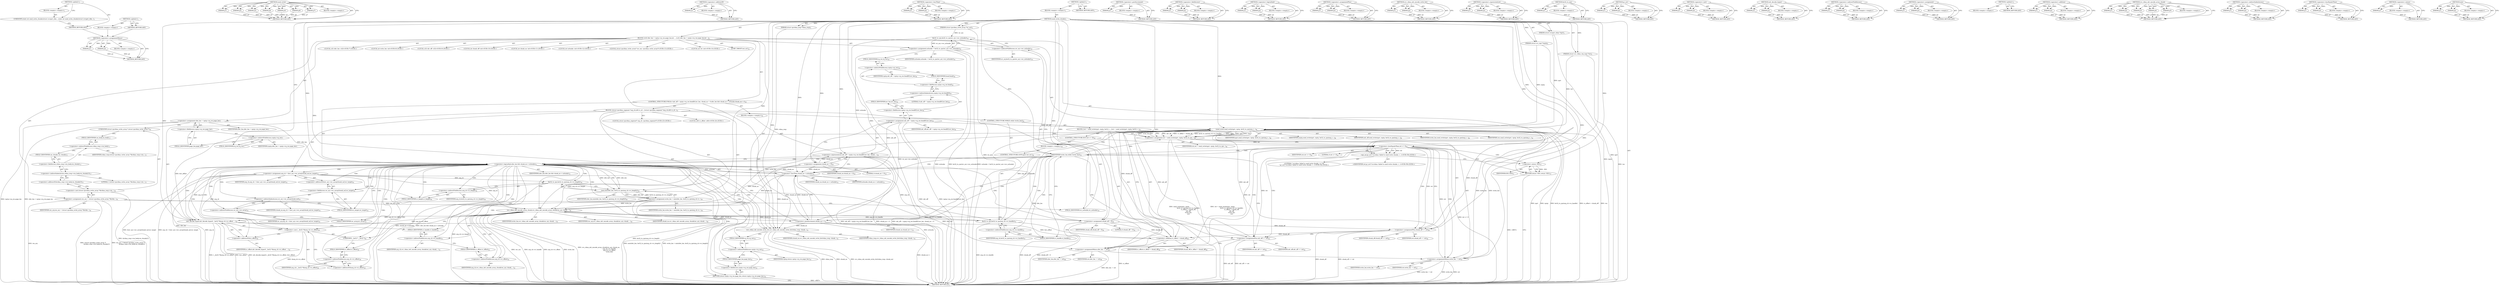digraph "&lt;global&gt;" {
vulnerable_297 [label=<(METHOD,&lt;operator&gt;.assignmentMinus)>];
vulnerable_298 [label=<(PARAM,p1)>];
vulnerable_299 [label=<(PARAM,p2)>];
vulnerable_300 [label=<(BLOCK,&lt;empty&gt;,&lt;empty&gt;)>];
vulnerable_301 [label=<(METHOD_RETURN,ANY)>];
vulnerable_272 [label=<(METHOD,send_write)>];
vulnerable_273 [label=<(PARAM,p1)>];
vulnerable_274 [label=<(PARAM,p2)>];
vulnerable_275 [label=<(PARAM,p3)>];
vulnerable_276 [label=<(PARAM,p4)>];
vulnerable_277 [label=<(PARAM,p5)>];
vulnerable_278 [label=<(PARAM,p6)>];
vulnerable_279 [label=<(PARAM,p7)>];
vulnerable_280 [label=<(BLOCK,&lt;empty&gt;,&lt;empty&gt;)>];
vulnerable_281 [label=<(METHOD_RETURN,ANY)>];
vulnerable_222 [label=<(METHOD,&lt;operator&gt;.addressOf)>];
vulnerable_223 [label=<(PARAM,p1)>];
vulnerable_224 [label=<(BLOCK,&lt;empty&gt;,&lt;empty&gt;)>];
vulnerable_225 [label=<(METHOD_RETURN,ANY)>];
vulnerable_245 [label=<(METHOD,&lt;operator&gt;.lessThan)>];
vulnerable_246 [label=<(PARAM,p1)>];
vulnerable_247 [label=<(PARAM,p2)>];
vulnerable_248 [label=<(BLOCK,&lt;empty&gt;,&lt;empty&gt;)>];
vulnerable_249 [label=<(METHOD_RETURN,ANY)>];
vulnerable_6 [label=<(METHOD,&lt;global&gt;)<SUB>1</SUB>>];
vulnerable_7 [label=<(BLOCK,&lt;empty&gt;,&lt;empty&gt;)<SUB>1</SUB>>];
vulnerable_8 [label=<(METHOD,send_write_chunks)<SUB>1</SUB>>];
vulnerable_9 [label=<(PARAM,struct svcxprt_rdma *xprt)<SUB>1</SUB>>];
vulnerable_10 [label=<(PARAM,struct rpcrdma_write_array *wr_ary)<SUB>2</SUB>>];
vulnerable_11 [label=<(PARAM,struct rpcrdma_msg *rdma_resp)<SUB>3</SUB>>];
vulnerable_12 [label=<(PARAM,struct svc_rqst *rqstp)<SUB>4</SUB>>];
vulnerable_13 [label=<(PARAM,struct svc_rdma_req_map *vec)<SUB>5</SUB>>];
vulnerable_14 [label=<(BLOCK,{
	u32 xfer_len = rqstp-&gt;rq_res.page_len;
	int ...,{
	u32 xfer_len = rqstp-&gt;rq_res.page_len;
	int ...)<SUB>6</SUB>>];
vulnerable_15 [label="<(LOCAL,u32 xfer_len: u32)<SUB>7</SUB>>"];
vulnerable_16 [label=<(&lt;operator&gt;.assignment,xfer_len = rqstp-&gt;rq_res.page_len)<SUB>7</SUB>>];
vulnerable_17 [label=<(IDENTIFIER,xfer_len,xfer_len = rqstp-&gt;rq_res.page_len)<SUB>7</SUB>>];
vulnerable_18 [label=<(&lt;operator&gt;.fieldAccess,rqstp-&gt;rq_res.page_len)<SUB>7</SUB>>];
vulnerable_19 [label=<(&lt;operator&gt;.indirectFieldAccess,rqstp-&gt;rq_res)<SUB>7</SUB>>];
vulnerable_20 [label=<(IDENTIFIER,rqstp,xfer_len = rqstp-&gt;rq_res.page_len)<SUB>7</SUB>>];
vulnerable_21 [label=<(FIELD_IDENTIFIER,rq_res,rq_res)<SUB>7</SUB>>];
vulnerable_22 [label=<(FIELD_IDENTIFIER,page_len,page_len)<SUB>7</SUB>>];
vulnerable_23 [label="<(LOCAL,int write_len: int)<SUB>8</SUB>>"];
vulnerable_24 [label="<(LOCAL,u32 xdr_off: u32)<SUB>9</SUB>>"];
vulnerable_25 [label="<(LOCAL,int chunk_off: int)<SUB>10</SUB>>"];
vulnerable_26 [label="<(LOCAL,int chunk_no: int)<SUB>11</SUB>>"];
vulnerable_27 [label="<(LOCAL,int nchunks: int)<SUB>12</SUB>>"];
vulnerable_28 [label="<(LOCAL,struct rpcrdma_write_array* res_ary: rpcrdma_write_array*)<SUB>13</SUB>>"];
vulnerable_29 [label="<(LOCAL,int ret: int)<SUB>14</SUB>>"];
vulnerable_30 [label=<(&lt;operator&gt;.assignment,res_ary = (struct rpcrdma_write_array *)
		&amp;rdm...)<SUB>16</SUB>>];
vulnerable_31 [label=<(IDENTIFIER,res_ary,res_ary = (struct rpcrdma_write_array *)
		&amp;rdm...)<SUB>16</SUB>>];
vulnerable_32 [label=<(&lt;operator&gt;.cast,(struct rpcrdma_write_array *)
		&amp;rdma_resp-&gt;rm...)<SUB>16</SUB>>];
vulnerable_33 [label=<(UNKNOWN,struct rpcrdma_write_array *,struct rpcrdma_write_array *)<SUB>16</SUB>>];
vulnerable_34 [label=<(&lt;operator&gt;.addressOf,&amp;rdma_resp-&gt;rm_body.rm_chunks[1])<SUB>17</SUB>>];
vulnerable_35 [label=<(&lt;operator&gt;.indirectIndexAccess,rdma_resp-&gt;rm_body.rm_chunks[1])<SUB>17</SUB>>];
vulnerable_36 [label=<(&lt;operator&gt;.fieldAccess,rdma_resp-&gt;rm_body.rm_chunks)<SUB>17</SUB>>];
vulnerable_37 [label=<(&lt;operator&gt;.indirectFieldAccess,rdma_resp-&gt;rm_body)<SUB>17</SUB>>];
vulnerable_38 [label=<(IDENTIFIER,rdma_resp,(struct rpcrdma_write_array *)
		&amp;rdma_resp-&gt;rm...)<SUB>17</SUB>>];
vulnerable_39 [label=<(FIELD_IDENTIFIER,rm_body,rm_body)<SUB>17</SUB>>];
vulnerable_40 [label=<(FIELD_IDENTIFIER,rm_chunks,rm_chunks)<SUB>17</SUB>>];
vulnerable_41 [label=<(LITERAL,1,(struct rpcrdma_write_array *)
		&amp;rdma_resp-&gt;rm...)<SUB>17</SUB>>];
vulnerable_42 [label=<(&lt;operator&gt;.assignment,nchunks = be32_to_cpu(wr_ary-&gt;wc_nchunks))<SUB>19</SUB>>];
vulnerable_43 [label=<(IDENTIFIER,nchunks,nchunks = be32_to_cpu(wr_ary-&gt;wc_nchunks))<SUB>19</SUB>>];
vulnerable_44 [label=<(be32_to_cpu,be32_to_cpu(wr_ary-&gt;wc_nchunks))<SUB>19</SUB>>];
vulnerable_45 [label=<(&lt;operator&gt;.indirectFieldAccess,wr_ary-&gt;wc_nchunks)<SUB>19</SUB>>];
vulnerable_46 [label=<(IDENTIFIER,wr_ary,be32_to_cpu(wr_ary-&gt;wc_nchunks))<SUB>19</SUB>>];
vulnerable_47 [label=<(FIELD_IDENTIFIER,wc_nchunks,wc_nchunks)<SUB>19</SUB>>];
vulnerable_48 [label=<(CONTROL_STRUCTURE,FOR,for (xdr_off = rqstp-&gt;rq_res.head[0].iov_len, chunk_no = 0;xfer_len &amp;&amp; chunk_no &lt; nchunks;chunk_no++))<SUB>20</SUB>>];
vulnerable_49 [label=<(BLOCK,&lt;empty&gt;,&lt;empty&gt;)<SUB>20</SUB>>];
vulnerable_50 [label=<(&lt;operator&gt;.expressionList,xdr_off = rqstp-&gt;rq_res.head[0].iov_len, chunk_...)<SUB>20</SUB>>];
vulnerable_51 [label=<(&lt;operator&gt;.assignment,xdr_off = rqstp-&gt;rq_res.head[0].iov_len)<SUB>20</SUB>>];
vulnerable_52 [label=<(IDENTIFIER,xdr_off,xdr_off = rqstp-&gt;rq_res.head[0].iov_len)<SUB>20</SUB>>];
vulnerable_53 [label=<(&lt;operator&gt;.fieldAccess,rqstp-&gt;rq_res.head[0].iov_len)<SUB>20</SUB>>];
vulnerable_54 [label=<(&lt;operator&gt;.indirectIndexAccess,rqstp-&gt;rq_res.head[0])<SUB>20</SUB>>];
vulnerable_55 [label=<(&lt;operator&gt;.fieldAccess,rqstp-&gt;rq_res.head)<SUB>20</SUB>>];
vulnerable_56 [label=<(&lt;operator&gt;.indirectFieldAccess,rqstp-&gt;rq_res)<SUB>20</SUB>>];
vulnerable_57 [label=<(IDENTIFIER,rqstp,xdr_off = rqstp-&gt;rq_res.head[0].iov_len)<SUB>20</SUB>>];
vulnerable_58 [label=<(FIELD_IDENTIFIER,rq_res,rq_res)<SUB>20</SUB>>];
vulnerable_59 [label=<(FIELD_IDENTIFIER,head,head)<SUB>20</SUB>>];
vulnerable_60 [label=<(LITERAL,0,xdr_off = rqstp-&gt;rq_res.head[0].iov_len)<SUB>20</SUB>>];
vulnerable_61 [label=<(FIELD_IDENTIFIER,iov_len,iov_len)<SUB>20</SUB>>];
vulnerable_62 [label=<(&lt;operator&gt;.assignment,chunk_no = 0)<SUB>20</SUB>>];
vulnerable_63 [label=<(IDENTIFIER,chunk_no,chunk_no = 0)<SUB>20</SUB>>];
vulnerable_64 [label=<(LITERAL,0,chunk_no = 0)<SUB>20</SUB>>];
vulnerable_65 [label=<(&lt;operator&gt;.logicalAnd,xfer_len &amp;&amp; chunk_no &lt; nchunks)<SUB>21</SUB>>];
vulnerable_66 [label=<(IDENTIFIER,xfer_len,xfer_len &amp;&amp; chunk_no &lt; nchunks)<SUB>21</SUB>>];
vulnerable_67 [label=<(&lt;operator&gt;.lessThan,chunk_no &lt; nchunks)<SUB>21</SUB>>];
vulnerable_68 [label=<(IDENTIFIER,chunk_no,chunk_no &lt; nchunks)<SUB>21</SUB>>];
vulnerable_69 [label=<(IDENTIFIER,nchunks,chunk_no &lt; nchunks)<SUB>21</SUB>>];
vulnerable_70 [label=<(&lt;operator&gt;.postIncrement,chunk_no++)<SUB>22</SUB>>];
vulnerable_71 [label=<(IDENTIFIER,chunk_no,chunk_no++)<SUB>22</SUB>>];
vulnerable_72 [label=<(BLOCK,{
		struct rpcrdma_segment *arg_ch;
		u64 rs_of...,{
		struct rpcrdma_segment *arg_ch;
		u64 rs_of...)<SUB>22</SUB>>];
vulnerable_73 [label="<(LOCAL,struct rpcrdma_segment* arg_ch: rpcrdma_segment*)<SUB>23</SUB>>"];
vulnerable_74 [label="<(LOCAL,u64 rs_offset: u64)<SUB>24</SUB>>"];
vulnerable_75 [label=<(&lt;operator&gt;.assignment,arg_ch = &amp;wr_ary-&gt;wc_array[chunk_no].wc_target)<SUB>25</SUB>>];
vulnerable_76 [label=<(IDENTIFIER,arg_ch,arg_ch = &amp;wr_ary-&gt;wc_array[chunk_no].wc_target)<SUB>25</SUB>>];
vulnerable_77 [label=<(&lt;operator&gt;.addressOf,&amp;wr_ary-&gt;wc_array[chunk_no].wc_target)<SUB>25</SUB>>];
vulnerable_78 [label=<(&lt;operator&gt;.fieldAccess,wr_ary-&gt;wc_array[chunk_no].wc_target)<SUB>25</SUB>>];
vulnerable_79 [label=<(&lt;operator&gt;.indirectIndexAccess,wr_ary-&gt;wc_array[chunk_no])<SUB>25</SUB>>];
vulnerable_80 [label=<(&lt;operator&gt;.indirectFieldAccess,wr_ary-&gt;wc_array)<SUB>25</SUB>>];
vulnerable_81 [label=<(IDENTIFIER,wr_ary,arg_ch = &amp;wr_ary-&gt;wc_array[chunk_no].wc_target)<SUB>25</SUB>>];
vulnerable_82 [label=<(FIELD_IDENTIFIER,wc_array,wc_array)<SUB>25</SUB>>];
vulnerable_83 [label=<(IDENTIFIER,chunk_no,arg_ch = &amp;wr_ary-&gt;wc_array[chunk_no].wc_target)<SUB>25</SUB>>];
vulnerable_84 [label=<(FIELD_IDENTIFIER,wc_target,wc_target)<SUB>25</SUB>>];
vulnerable_85 [label=<(&lt;operator&gt;.assignment,write_len = min(xfer_len, be32_to_cpu(arg_ch-&gt;r...)<SUB>26</SUB>>];
vulnerable_86 [label=<(IDENTIFIER,write_len,write_len = min(xfer_len, be32_to_cpu(arg_ch-&gt;r...)<SUB>26</SUB>>];
vulnerable_87 [label=<(min,min(xfer_len, be32_to_cpu(arg_ch-&gt;rs_length)))<SUB>26</SUB>>];
vulnerable_88 [label=<(IDENTIFIER,xfer_len,min(xfer_len, be32_to_cpu(arg_ch-&gt;rs_length)))<SUB>26</SUB>>];
vulnerable_89 [label=<(be32_to_cpu,be32_to_cpu(arg_ch-&gt;rs_length))<SUB>26</SUB>>];
vulnerable_90 [label=<(&lt;operator&gt;.indirectFieldAccess,arg_ch-&gt;rs_length)<SUB>26</SUB>>];
vulnerable_91 [label=<(IDENTIFIER,arg_ch,be32_to_cpu(arg_ch-&gt;rs_length))<SUB>26</SUB>>];
vulnerable_92 [label=<(FIELD_IDENTIFIER,rs_length,rs_length)<SUB>26</SUB>>];
vulnerable_93 [label=<(xdr_decode_hyper,xdr_decode_hyper((__be32 *)&amp;arg_ch-&gt;rs_offset, ...)<SUB>29</SUB>>];
vulnerable_94 [label=<(&lt;operator&gt;.cast,(__be32 *)&amp;arg_ch-&gt;rs_offset)<SUB>29</SUB>>];
vulnerable_95 [label=<(UNKNOWN,__be32 *,__be32 *)<SUB>29</SUB>>];
vulnerable_96 [label=<(&lt;operator&gt;.addressOf,&amp;arg_ch-&gt;rs_offset)<SUB>29</SUB>>];
vulnerable_97 [label=<(&lt;operator&gt;.indirectFieldAccess,arg_ch-&gt;rs_offset)<SUB>29</SUB>>];
vulnerable_98 [label=<(IDENTIFIER,arg_ch,(__be32 *)&amp;arg_ch-&gt;rs_offset)<SUB>29</SUB>>];
vulnerable_99 [label=<(FIELD_IDENTIFIER,rs_offset,rs_offset)<SUB>29</SUB>>];
vulnerable_100 [label=<(&lt;operator&gt;.addressOf,&amp;rs_offset)<SUB>29</SUB>>];
vulnerable_101 [label=<(IDENTIFIER,rs_offset,xdr_decode_hyper((__be32 *)&amp;arg_ch-&gt;rs_offset, ...)<SUB>29</SUB>>];
vulnerable_102 [label=<(svc_rdma_xdr_encode_array_chunk,svc_rdma_xdr_encode_array_chunk(res_ary, chunk_...)<SUB>30</SUB>>];
vulnerable_103 [label=<(IDENTIFIER,res_ary,svc_rdma_xdr_encode_array_chunk(res_ary, chunk_...)<SUB>30</SUB>>];
vulnerable_104 [label=<(IDENTIFIER,chunk_no,svc_rdma_xdr_encode_array_chunk(res_ary, chunk_...)<SUB>30</SUB>>];
vulnerable_105 [label=<(&lt;operator&gt;.indirectFieldAccess,arg_ch-&gt;rs_handle)<SUB>31</SUB>>];
vulnerable_106 [label=<(IDENTIFIER,arg_ch,svc_rdma_xdr_encode_array_chunk(res_ary, chunk_...)<SUB>31</SUB>>];
vulnerable_107 [label=<(FIELD_IDENTIFIER,rs_handle,rs_handle)<SUB>31</SUB>>];
vulnerable_108 [label=<(&lt;operator&gt;.indirectFieldAccess,arg_ch-&gt;rs_offset)<SUB>32</SUB>>];
vulnerable_109 [label=<(IDENTIFIER,arg_ch,svc_rdma_xdr_encode_array_chunk(res_ary, chunk_...)<SUB>32</SUB>>];
vulnerable_110 [label=<(FIELD_IDENTIFIER,rs_offset,rs_offset)<SUB>32</SUB>>];
vulnerable_111 [label=<(IDENTIFIER,write_len,svc_rdma_xdr_encode_array_chunk(res_ary, chunk_...)<SUB>33</SUB>>];
vulnerable_112 [label=<(&lt;operator&gt;.assignment,chunk_off = 0)<SUB>34</SUB>>];
vulnerable_113 [label=<(IDENTIFIER,chunk_off,chunk_off = 0)<SUB>34</SUB>>];
vulnerable_114 [label=<(LITERAL,0,chunk_off = 0)<SUB>34</SUB>>];
vulnerable_115 [label=<(CONTROL_STRUCTURE,WHILE,while (write_len))<SUB>35</SUB>>];
vulnerable_116 [label=<(IDENTIFIER,write_len,while (write_len))<SUB>35</SUB>>];
vulnerable_117 [label=<(BLOCK,{
			ret = send_write(xprt, rqstp,
					 be32_t...,{
			ret = send_write(xprt, rqstp,
					 be32_t...)<SUB>35</SUB>>];
vulnerable_118 [label=<(&lt;operator&gt;.assignment,ret = send_write(xprt, rqstp,
					 be32_to_cpu...)<SUB>36</SUB>>];
vulnerable_119 [label=<(IDENTIFIER,ret,ret = send_write(xprt, rqstp,
					 be32_to_cpu...)<SUB>36</SUB>>];
vulnerable_120 [label=<(send_write,send_write(xprt, rqstp,
					 be32_to_cpu(arg_c...)<SUB>36</SUB>>];
vulnerable_121 [label=<(IDENTIFIER,xprt,send_write(xprt, rqstp,
					 be32_to_cpu(arg_c...)<SUB>36</SUB>>];
vulnerable_122 [label=<(IDENTIFIER,rqstp,send_write(xprt, rqstp,
					 be32_to_cpu(arg_c...)<SUB>36</SUB>>];
vulnerable_123 [label=<(be32_to_cpu,be32_to_cpu(arg_ch-&gt;rs_handle))<SUB>37</SUB>>];
vulnerable_124 [label=<(&lt;operator&gt;.indirectFieldAccess,arg_ch-&gt;rs_handle)<SUB>37</SUB>>];
vulnerable_125 [label=<(IDENTIFIER,arg_ch,be32_to_cpu(arg_ch-&gt;rs_handle))<SUB>37</SUB>>];
vulnerable_126 [label=<(FIELD_IDENTIFIER,rs_handle,rs_handle)<SUB>37</SUB>>];
vulnerable_127 [label=<(&lt;operator&gt;.addition,rs_offset + chunk_off)<SUB>38</SUB>>];
vulnerable_128 [label=<(IDENTIFIER,rs_offset,rs_offset + chunk_off)<SUB>38</SUB>>];
vulnerable_129 [label=<(IDENTIFIER,chunk_off,rs_offset + chunk_off)<SUB>38</SUB>>];
vulnerable_130 [label=<(IDENTIFIER,xdr_off,send_write(xprt, rqstp,
					 be32_to_cpu(arg_c...)<SUB>39</SUB>>];
vulnerable_131 [label=<(IDENTIFIER,write_len,send_write(xprt, rqstp,
					 be32_to_cpu(arg_c...)<SUB>40</SUB>>];
vulnerable_132 [label=<(IDENTIFIER,vec,send_write(xprt, rqstp,
					 be32_to_cpu(arg_c...)<SUB>41</SUB>>];
vulnerable_133 [label=<(CONTROL_STRUCTURE,IF,if (ret &lt;= 0))<SUB>42</SUB>>];
vulnerable_134 [label=<(&lt;operator&gt;.lessEqualsThan,ret &lt;= 0)<SUB>42</SUB>>];
vulnerable_135 [label=<(IDENTIFIER,ret,ret &lt;= 0)<SUB>42</SUB>>];
vulnerable_136 [label=<(LITERAL,0,ret &lt;= 0)<SUB>42</SUB>>];
vulnerable_137 [label=<(BLOCK,&lt;empty&gt;,&lt;empty&gt;)<SUB>43</SUB>>];
vulnerable_138 [label=<(CONTROL_STRUCTURE,GOTO,goto out_err;)<SUB>43</SUB>>];
vulnerable_139 [label=<(&lt;operator&gt;.assignmentPlus,chunk_off += ret)<SUB>44</SUB>>];
vulnerable_140 [label=<(IDENTIFIER,chunk_off,chunk_off += ret)<SUB>44</SUB>>];
vulnerable_141 [label=<(IDENTIFIER,ret,chunk_off += ret)<SUB>44</SUB>>];
vulnerable_142 [label=<(&lt;operator&gt;.assignmentPlus,xdr_off += ret)<SUB>45</SUB>>];
vulnerable_143 [label=<(IDENTIFIER,xdr_off,xdr_off += ret)<SUB>45</SUB>>];
vulnerable_144 [label=<(IDENTIFIER,ret,xdr_off += ret)<SUB>45</SUB>>];
vulnerable_145 [label=<(&lt;operator&gt;.assignmentMinus,xfer_len -= ret)<SUB>46</SUB>>];
vulnerable_146 [label=<(IDENTIFIER,xfer_len,xfer_len -= ret)<SUB>46</SUB>>];
vulnerable_147 [label=<(IDENTIFIER,ret,xfer_len -= ret)<SUB>46</SUB>>];
vulnerable_148 [label=<(&lt;operator&gt;.assignmentMinus,write_len -= ret)<SUB>47</SUB>>];
vulnerable_149 [label=<(IDENTIFIER,write_len,write_len -= ret)<SUB>47</SUB>>];
vulnerable_150 [label=<(IDENTIFIER,ret,write_len -= ret)<SUB>47</SUB>>];
vulnerable_151 [label=<(svc_rdma_xdr_encode_write_list,svc_rdma_xdr_encode_write_list(rdma_resp, chunk...)<SUB>51</SUB>>];
vulnerable_152 [label=<(IDENTIFIER,rdma_resp,svc_rdma_xdr_encode_write_list(rdma_resp, chunk...)<SUB>51</SUB>>];
vulnerable_153 [label=<(IDENTIFIER,chunk_no,svc_rdma_xdr_encode_write_list(rdma_resp, chunk...)<SUB>51</SUB>>];
vulnerable_154 [label=<(RETURN,return rqstp-&gt;rq_res.page_len;,return rqstp-&gt;rq_res.page_len;)<SUB>53</SUB>>];
vulnerable_155 [label=<(&lt;operator&gt;.fieldAccess,rqstp-&gt;rq_res.page_len)<SUB>53</SUB>>];
vulnerable_156 [label=<(&lt;operator&gt;.indirectFieldAccess,rqstp-&gt;rq_res)<SUB>53</SUB>>];
vulnerable_157 [label=<(IDENTIFIER,rqstp,return rqstp-&gt;rq_res.page_len;)<SUB>53</SUB>>];
vulnerable_158 [label=<(FIELD_IDENTIFIER,rq_res,rq_res)<SUB>53</SUB>>];
vulnerable_159 [label=<(FIELD_IDENTIFIER,page_len,page_len)<SUB>53</SUB>>];
vulnerable_160 [label=<(JUMP_TARGET,out_err)<SUB>55</SUB>>];
vulnerable_161 [label="<(pr_err,pr_err(&quot;svcrdma: failed to send write chunks, r...)<SUB>56</SUB>>"];
vulnerable_162 [label="<(LITERAL,&quot;svcrdma: failed to send write chunks, rc=%d\n&quot;,pr_err(&quot;svcrdma: failed to send write chunks, r...)<SUB>56</SUB>>"];
vulnerable_163 [label="<(IDENTIFIER,ret,pr_err(&quot;svcrdma: failed to send write chunks, r...)<SUB>56</SUB>>"];
vulnerable_164 [label=<(RETURN,return -EIO;,return -EIO;)<SUB>57</SUB>>];
vulnerable_165 [label=<(&lt;operator&gt;.minus,-EIO)<SUB>57</SUB>>];
vulnerable_166 [label=<(IDENTIFIER,EIO,-EIO)<SUB>57</SUB>>];
vulnerable_167 [label=<(METHOD_RETURN,int)<SUB>1</SUB>>];
vulnerable_169 [label=<(METHOD_RETURN,ANY)<SUB>1</SUB>>];
vulnerable_250 [label=<(METHOD,&lt;operator&gt;.postIncrement)>];
vulnerable_251 [label=<(PARAM,p1)>];
vulnerable_252 [label=<(BLOCK,&lt;empty&gt;,&lt;empty&gt;)>];
vulnerable_253 [label=<(METHOD_RETURN,ANY)>];
vulnerable_207 [label=<(METHOD,&lt;operator&gt;.fieldAccess)>];
vulnerable_208 [label=<(PARAM,p1)>];
vulnerable_209 [label=<(PARAM,p2)>];
vulnerable_210 [label=<(BLOCK,&lt;empty&gt;,&lt;empty&gt;)>];
vulnerable_211 [label=<(METHOD_RETURN,ANY)>];
vulnerable_240 [label=<(METHOD,&lt;operator&gt;.logicalAnd)>];
vulnerable_241 [label=<(PARAM,p1)>];
vulnerable_242 [label=<(PARAM,p2)>];
vulnerable_243 [label=<(BLOCK,&lt;empty&gt;,&lt;empty&gt;)>];
vulnerable_244 [label=<(METHOD_RETURN,ANY)>];
vulnerable_292 [label=<(METHOD,&lt;operator&gt;.assignmentPlus)>];
vulnerable_293 [label=<(PARAM,p1)>];
vulnerable_294 [label=<(PARAM,p2)>];
vulnerable_295 [label=<(BLOCK,&lt;empty&gt;,&lt;empty&gt;)>];
vulnerable_296 [label=<(METHOD_RETURN,ANY)>];
vulnerable_302 [label=<(METHOD,svc_rdma_xdr_encode_write_list)>];
vulnerable_303 [label=<(PARAM,p1)>];
vulnerable_304 [label=<(PARAM,p2)>];
vulnerable_305 [label=<(BLOCK,&lt;empty&gt;,&lt;empty&gt;)>];
vulnerable_306 [label=<(METHOD_RETURN,ANY)>];
vulnerable_235 [label=<(METHOD,&lt;operator&gt;.expressionList)>];
vulnerable_236 [label=<(PARAM,p1)>];
vulnerable_237 [label=<(PARAM,p2)>];
vulnerable_238 [label=<(BLOCK,&lt;empty&gt;,&lt;empty&gt;)>];
vulnerable_239 [label=<(METHOD_RETURN,ANY)>];
vulnerable_231 [label=<(METHOD,be32_to_cpu)>];
vulnerable_232 [label=<(PARAM,p1)>];
vulnerable_233 [label=<(BLOCK,&lt;empty&gt;,&lt;empty&gt;)>];
vulnerable_234 [label=<(METHOD_RETURN,ANY)>];
vulnerable_307 [label=<(METHOD,pr_err)>];
vulnerable_308 [label=<(PARAM,p1)>];
vulnerable_309 [label=<(PARAM,p2)>];
vulnerable_310 [label=<(BLOCK,&lt;empty&gt;,&lt;empty&gt;)>];
vulnerable_311 [label=<(METHOD_RETURN,ANY)>];
vulnerable_217 [label=<(METHOD,&lt;operator&gt;.cast)>];
vulnerable_218 [label=<(PARAM,p1)>];
vulnerable_219 [label=<(PARAM,p2)>];
vulnerable_220 [label=<(BLOCK,&lt;empty&gt;,&lt;empty&gt;)>];
vulnerable_221 [label=<(METHOD_RETURN,ANY)>];
vulnerable_259 [label=<(METHOD,xdr_decode_hyper)>];
vulnerable_260 [label=<(PARAM,p1)>];
vulnerable_261 [label=<(PARAM,p2)>];
vulnerable_262 [label=<(BLOCK,&lt;empty&gt;,&lt;empty&gt;)>];
vulnerable_263 [label=<(METHOD_RETURN,ANY)>];
vulnerable_212 [label=<(METHOD,&lt;operator&gt;.indirectFieldAccess)>];
vulnerable_213 [label=<(PARAM,p1)>];
vulnerable_214 [label=<(PARAM,p2)>];
vulnerable_215 [label=<(BLOCK,&lt;empty&gt;,&lt;empty&gt;)>];
vulnerable_216 [label=<(METHOD_RETURN,ANY)>];
vulnerable_202 [label=<(METHOD,&lt;operator&gt;.assignment)>];
vulnerable_203 [label=<(PARAM,p1)>];
vulnerable_204 [label=<(PARAM,p2)>];
vulnerable_205 [label=<(BLOCK,&lt;empty&gt;,&lt;empty&gt;)>];
vulnerable_206 [label=<(METHOD_RETURN,ANY)>];
vulnerable_196 [label=<(METHOD,&lt;global&gt;)<SUB>1</SUB>>];
vulnerable_197 [label=<(BLOCK,&lt;empty&gt;,&lt;empty&gt;)>];
vulnerable_198 [label=<(METHOD_RETURN,ANY)>];
vulnerable_282 [label=<(METHOD,&lt;operator&gt;.addition)>];
vulnerable_283 [label=<(PARAM,p1)>];
vulnerable_284 [label=<(PARAM,p2)>];
vulnerable_285 [label=<(BLOCK,&lt;empty&gt;,&lt;empty&gt;)>];
vulnerable_286 [label=<(METHOD_RETURN,ANY)>];
vulnerable_264 [label=<(METHOD,svc_rdma_xdr_encode_array_chunk)>];
vulnerable_265 [label=<(PARAM,p1)>];
vulnerable_266 [label=<(PARAM,p2)>];
vulnerable_267 [label=<(PARAM,p3)>];
vulnerable_268 [label=<(PARAM,p4)>];
vulnerable_269 [label=<(PARAM,p5)>];
vulnerable_270 [label=<(BLOCK,&lt;empty&gt;,&lt;empty&gt;)>];
vulnerable_271 [label=<(METHOD_RETURN,ANY)>];
vulnerable_226 [label=<(METHOD,&lt;operator&gt;.indirectIndexAccess)>];
vulnerable_227 [label=<(PARAM,p1)>];
vulnerable_228 [label=<(PARAM,p2)>];
vulnerable_229 [label=<(BLOCK,&lt;empty&gt;,&lt;empty&gt;)>];
vulnerable_230 [label=<(METHOD_RETURN,ANY)>];
vulnerable_287 [label=<(METHOD,&lt;operator&gt;.lessEqualsThan)>];
vulnerable_288 [label=<(PARAM,p1)>];
vulnerable_289 [label=<(PARAM,p2)>];
vulnerable_290 [label=<(BLOCK,&lt;empty&gt;,&lt;empty&gt;)>];
vulnerable_291 [label=<(METHOD_RETURN,ANY)>];
vulnerable_312 [label=<(METHOD,&lt;operator&gt;.minus)>];
vulnerable_313 [label=<(PARAM,p1)>];
vulnerable_314 [label=<(BLOCK,&lt;empty&gt;,&lt;empty&gt;)>];
vulnerable_315 [label=<(METHOD_RETURN,ANY)>];
vulnerable_254 [label=<(METHOD,min)>];
vulnerable_255 [label=<(PARAM,p1)>];
vulnerable_256 [label=<(PARAM,p2)>];
vulnerable_257 [label=<(BLOCK,&lt;empty&gt;,&lt;empty&gt;)>];
vulnerable_258 [label=<(METHOD_RETURN,ANY)>];
fixed_6 [label=<(METHOD,&lt;global&gt;)<SUB>1</SUB>>];
fixed_7 [label=<(BLOCK,&lt;empty&gt;,&lt;empty&gt;)<SUB>1</SUB>>];
fixed_8 [label=<(UNKNOWN,static int send_write_chunks(struct svcxprt_rdm...,static int send_write_chunks(struct svcxprt_rdm...)<SUB>1</SUB>>];
fixed_9 [label=<(METHOD_RETURN,ANY)<SUB>1</SUB>>];
fixed_14 [label=<(METHOD,&lt;global&gt;)<SUB>1</SUB>>];
fixed_15 [label=<(BLOCK,&lt;empty&gt;,&lt;empty&gt;)>];
fixed_16 [label=<(METHOD_RETURN,ANY)>];
vulnerable_297 -> vulnerable_298  [key=0, label="AST: "];
vulnerable_297 -> vulnerable_298  [key=1, label="DDG: "];
vulnerable_297 -> vulnerable_300  [key=0, label="AST: "];
vulnerable_297 -> vulnerable_299  [key=0, label="AST: "];
vulnerable_297 -> vulnerable_299  [key=1, label="DDG: "];
vulnerable_297 -> vulnerable_301  [key=0, label="AST: "];
vulnerable_297 -> vulnerable_301  [key=1, label="CFG: "];
vulnerable_298 -> vulnerable_301  [key=0, label="DDG: p1"];
vulnerable_299 -> vulnerable_301  [key=0, label="DDG: p2"];
vulnerable_272 -> vulnerable_273  [key=0, label="AST: "];
vulnerable_272 -> vulnerable_273  [key=1, label="DDG: "];
vulnerable_272 -> vulnerable_280  [key=0, label="AST: "];
vulnerable_272 -> vulnerable_274  [key=0, label="AST: "];
vulnerable_272 -> vulnerable_274  [key=1, label="DDG: "];
vulnerable_272 -> vulnerable_281  [key=0, label="AST: "];
vulnerable_272 -> vulnerable_281  [key=1, label="CFG: "];
vulnerable_272 -> vulnerable_275  [key=0, label="AST: "];
vulnerable_272 -> vulnerable_275  [key=1, label="DDG: "];
vulnerable_272 -> vulnerable_276  [key=0, label="AST: "];
vulnerable_272 -> vulnerable_276  [key=1, label="DDG: "];
vulnerable_272 -> vulnerable_277  [key=0, label="AST: "];
vulnerable_272 -> vulnerable_277  [key=1, label="DDG: "];
vulnerable_272 -> vulnerable_278  [key=0, label="AST: "];
vulnerable_272 -> vulnerable_278  [key=1, label="DDG: "];
vulnerable_272 -> vulnerable_279  [key=0, label="AST: "];
vulnerable_272 -> vulnerable_279  [key=1, label="DDG: "];
vulnerable_273 -> vulnerable_281  [key=0, label="DDG: p1"];
vulnerable_274 -> vulnerable_281  [key=0, label="DDG: p2"];
vulnerable_275 -> vulnerable_281  [key=0, label="DDG: p3"];
vulnerable_276 -> vulnerable_281  [key=0, label="DDG: p4"];
vulnerable_277 -> vulnerable_281  [key=0, label="DDG: p5"];
vulnerable_278 -> vulnerable_281  [key=0, label="DDG: p6"];
vulnerable_279 -> vulnerable_281  [key=0, label="DDG: p7"];
vulnerable_222 -> vulnerable_223  [key=0, label="AST: "];
vulnerable_222 -> vulnerable_223  [key=1, label="DDG: "];
vulnerable_222 -> vulnerable_224  [key=0, label="AST: "];
vulnerable_222 -> vulnerable_225  [key=0, label="AST: "];
vulnerable_222 -> vulnerable_225  [key=1, label="CFG: "];
vulnerable_223 -> vulnerable_225  [key=0, label="DDG: p1"];
vulnerable_245 -> vulnerable_246  [key=0, label="AST: "];
vulnerable_245 -> vulnerable_246  [key=1, label="DDG: "];
vulnerable_245 -> vulnerable_248  [key=0, label="AST: "];
vulnerable_245 -> vulnerable_247  [key=0, label="AST: "];
vulnerable_245 -> vulnerable_247  [key=1, label="DDG: "];
vulnerable_245 -> vulnerable_249  [key=0, label="AST: "];
vulnerable_245 -> vulnerable_249  [key=1, label="CFG: "];
vulnerable_246 -> vulnerable_249  [key=0, label="DDG: p1"];
vulnerable_247 -> vulnerable_249  [key=0, label="DDG: p2"];
vulnerable_6 -> vulnerable_7  [key=0, label="AST: "];
vulnerable_6 -> vulnerable_169  [key=0, label="AST: "];
vulnerable_6 -> vulnerable_169  [key=1, label="CFG: "];
vulnerable_7 -> vulnerable_8  [key=0, label="AST: "];
vulnerable_8 -> vulnerable_9  [key=0, label="AST: "];
vulnerable_8 -> vulnerable_9  [key=1, label="DDG: "];
vulnerable_8 -> vulnerable_10  [key=0, label="AST: "];
vulnerable_8 -> vulnerable_10  [key=1, label="DDG: "];
vulnerable_8 -> vulnerable_11  [key=0, label="AST: "];
vulnerable_8 -> vulnerable_11  [key=1, label="DDG: "];
vulnerable_8 -> vulnerable_12  [key=0, label="AST: "];
vulnerable_8 -> vulnerable_12  [key=1, label="DDG: "];
vulnerable_8 -> vulnerable_13  [key=0, label="AST: "];
vulnerable_8 -> vulnerable_13  [key=1, label="DDG: "];
vulnerable_8 -> vulnerable_14  [key=0, label="AST: "];
vulnerable_8 -> vulnerable_167  [key=0, label="AST: "];
vulnerable_8 -> vulnerable_21  [key=0, label="CFG: "];
vulnerable_8 -> vulnerable_151  [key=0, label="DDG: "];
vulnerable_8 -> vulnerable_161  [key=0, label="DDG: "];
vulnerable_8 -> vulnerable_65  [key=0, label="DDG: "];
vulnerable_8 -> vulnerable_70  [key=0, label="DDG: "];
vulnerable_8 -> vulnerable_112  [key=0, label="DDG: "];
vulnerable_8 -> vulnerable_165  [key=0, label="DDG: "];
vulnerable_8 -> vulnerable_50  [key=0, label="DDG: "];
vulnerable_8 -> vulnerable_67  [key=0, label="DDG: "];
vulnerable_8 -> vulnerable_93  [key=0, label="DDG: "];
vulnerable_8 -> vulnerable_102  [key=0, label="DDG: "];
vulnerable_8 -> vulnerable_116  [key=0, label="DDG: "];
vulnerable_8 -> vulnerable_62  [key=0, label="DDG: "];
vulnerable_8 -> vulnerable_87  [key=0, label="DDG: "];
vulnerable_8 -> vulnerable_139  [key=0, label="DDG: "];
vulnerable_8 -> vulnerable_142  [key=0, label="DDG: "];
vulnerable_8 -> vulnerable_145  [key=0, label="DDG: "];
vulnerable_8 -> vulnerable_148  [key=0, label="DDG: "];
vulnerable_8 -> vulnerable_120  [key=0, label="DDG: "];
vulnerable_8 -> vulnerable_134  [key=0, label="DDG: "];
vulnerable_8 -> vulnerable_127  [key=0, label="DDG: "];
vulnerable_9 -> vulnerable_167  [key=0, label="DDG: xprt"];
vulnerable_9 -> vulnerable_120  [key=0, label="DDG: xprt"];
vulnerable_10 -> vulnerable_167  [key=0, label="DDG: wr_ary"];
vulnerable_10 -> vulnerable_44  [key=0, label="DDG: wr_ary"];
vulnerable_11 -> vulnerable_151  [key=0, label="DDG: rdma_resp"];
vulnerable_12 -> vulnerable_167  [key=0, label="DDG: rqstp"];
vulnerable_12 -> vulnerable_120  [key=0, label="DDG: rqstp"];
vulnerable_13 -> vulnerable_167  [key=0, label="DDG: vec"];
vulnerable_13 -> vulnerable_120  [key=0, label="DDG: vec"];
vulnerable_14 -> vulnerable_15  [key=0, label="AST: "];
vulnerable_14 -> vulnerable_16  [key=0, label="AST: "];
vulnerable_14 -> vulnerable_23  [key=0, label="AST: "];
vulnerable_14 -> vulnerable_24  [key=0, label="AST: "];
vulnerable_14 -> vulnerable_25  [key=0, label="AST: "];
vulnerable_14 -> vulnerable_26  [key=0, label="AST: "];
vulnerable_14 -> vulnerable_27  [key=0, label="AST: "];
vulnerable_14 -> vulnerable_28  [key=0, label="AST: "];
vulnerable_14 -> vulnerable_29  [key=0, label="AST: "];
vulnerable_14 -> vulnerable_30  [key=0, label="AST: "];
vulnerable_14 -> vulnerable_42  [key=0, label="AST: "];
vulnerable_14 -> vulnerable_48  [key=0, label="AST: "];
vulnerable_14 -> vulnerable_151  [key=0, label="AST: "];
vulnerable_14 -> vulnerable_154  [key=0, label="AST: "];
vulnerable_14 -> vulnerable_160  [key=0, label="AST: "];
vulnerable_14 -> vulnerable_161  [key=0, label="AST: "];
vulnerable_14 -> vulnerable_164  [key=0, label="AST: "];
vulnerable_16 -> vulnerable_17  [key=0, label="AST: "];
vulnerable_16 -> vulnerable_18  [key=0, label="AST: "];
vulnerable_16 -> vulnerable_33  [key=0, label="CFG: "];
vulnerable_16 -> vulnerable_167  [key=0, label="DDG: rqstp-&gt;rq_res.page_len"];
vulnerable_16 -> vulnerable_167  [key=1, label="DDG: xfer_len = rqstp-&gt;rq_res.page_len"];
vulnerable_16 -> vulnerable_65  [key=0, label="DDG: xfer_len"];
vulnerable_18 -> vulnerable_19  [key=0, label="AST: "];
vulnerable_18 -> vulnerable_22  [key=0, label="AST: "];
vulnerable_18 -> vulnerable_16  [key=0, label="CFG: "];
vulnerable_19 -> vulnerable_20  [key=0, label="AST: "];
vulnerable_19 -> vulnerable_21  [key=0, label="AST: "];
vulnerable_19 -> vulnerable_22  [key=0, label="CFG: "];
vulnerable_21 -> vulnerable_19  [key=0, label="CFG: "];
vulnerable_22 -> vulnerable_18  [key=0, label="CFG: "];
vulnerable_30 -> vulnerable_31  [key=0, label="AST: "];
vulnerable_30 -> vulnerable_32  [key=0, label="AST: "];
vulnerable_30 -> vulnerable_47  [key=0, label="CFG: "];
vulnerable_30 -> vulnerable_167  [key=0, label="DDG: res_ary"];
vulnerable_30 -> vulnerable_167  [key=1, label="DDG: (struct rpcrdma_write_array *)
		&amp;rdma_resp-&gt;rm_body.rm_chunks[1]"];
vulnerable_30 -> vulnerable_167  [key=2, label="DDG: res_ary = (struct rpcrdma_write_array *)
		&amp;rdma_resp-&gt;rm_body.rm_chunks[1]"];
vulnerable_30 -> vulnerable_102  [key=0, label="DDG: res_ary"];
vulnerable_32 -> vulnerable_33  [key=0, label="AST: "];
vulnerable_32 -> vulnerable_34  [key=0, label="AST: "];
vulnerable_32 -> vulnerable_30  [key=0, label="CFG: "];
vulnerable_32 -> vulnerable_167  [key=0, label="DDG: &amp;rdma_resp-&gt;rm_body.rm_chunks[1]"];
vulnerable_33 -> vulnerable_39  [key=0, label="CFG: "];
vulnerable_34 -> vulnerable_35  [key=0, label="AST: "];
vulnerable_34 -> vulnerable_32  [key=0, label="CFG: "];
vulnerable_35 -> vulnerable_36  [key=0, label="AST: "];
vulnerable_35 -> vulnerable_41  [key=0, label="AST: "];
vulnerable_35 -> vulnerable_34  [key=0, label="CFG: "];
vulnerable_36 -> vulnerable_37  [key=0, label="AST: "];
vulnerable_36 -> vulnerable_40  [key=0, label="AST: "];
vulnerable_36 -> vulnerable_35  [key=0, label="CFG: "];
vulnerable_37 -> vulnerable_38  [key=0, label="AST: "];
vulnerable_37 -> vulnerable_39  [key=0, label="AST: "];
vulnerable_37 -> vulnerable_40  [key=0, label="CFG: "];
vulnerable_39 -> vulnerable_37  [key=0, label="CFG: "];
vulnerable_40 -> vulnerable_36  [key=0, label="CFG: "];
vulnerable_42 -> vulnerable_43  [key=0, label="AST: "];
vulnerable_42 -> vulnerable_44  [key=0, label="AST: "];
vulnerable_42 -> vulnerable_58  [key=0, label="CFG: "];
vulnerable_42 -> vulnerable_167  [key=0, label="DDG: nchunks"];
vulnerable_42 -> vulnerable_167  [key=1, label="DDG: be32_to_cpu(wr_ary-&gt;wc_nchunks)"];
vulnerable_42 -> vulnerable_167  [key=2, label="DDG: nchunks = be32_to_cpu(wr_ary-&gt;wc_nchunks)"];
vulnerable_42 -> vulnerable_67  [key=0, label="DDG: nchunks"];
vulnerable_44 -> vulnerable_45  [key=0, label="AST: "];
vulnerable_44 -> vulnerable_42  [key=0, label="CFG: "];
vulnerable_44 -> vulnerable_42  [key=1, label="DDG: wr_ary-&gt;wc_nchunks"];
vulnerable_44 -> vulnerable_167  [key=0, label="DDG: wr_ary-&gt;wc_nchunks"];
vulnerable_45 -> vulnerable_46  [key=0, label="AST: "];
vulnerable_45 -> vulnerable_47  [key=0, label="AST: "];
vulnerable_45 -> vulnerable_44  [key=0, label="CFG: "];
vulnerable_47 -> vulnerable_45  [key=0, label="CFG: "];
vulnerable_48 -> vulnerable_49  [key=0, label="AST: "];
vulnerable_48 -> vulnerable_65  [key=0, label="AST: "];
vulnerable_48 -> vulnerable_70  [key=0, label="AST: "];
vulnerable_48 -> vulnerable_72  [key=0, label="AST: "];
vulnerable_49 -> vulnerable_50  [key=0, label="AST: "];
vulnerable_50 -> vulnerable_51  [key=0, label="AST: "];
vulnerable_50 -> vulnerable_62  [key=0, label="AST: "];
vulnerable_50 -> vulnerable_65  [key=0, label="CFG: "];
vulnerable_50 -> vulnerable_67  [key=0, label="CFG: "];
vulnerable_50 -> vulnerable_167  [key=0, label="DDG: xdr_off = rqstp-&gt;rq_res.head[0].iov_len"];
vulnerable_50 -> vulnerable_167  [key=1, label="DDG: chunk_no = 0"];
vulnerable_50 -> vulnerable_167  [key=2, label="DDG: xdr_off = rqstp-&gt;rq_res.head[0].iov_len, chunk_no = 0"];
vulnerable_51 -> vulnerable_52  [key=0, label="AST: "];
vulnerable_51 -> vulnerable_53  [key=0, label="AST: "];
vulnerable_51 -> vulnerable_62  [key=0, label="CFG: "];
vulnerable_51 -> vulnerable_167  [key=0, label="DDG: xdr_off"];
vulnerable_51 -> vulnerable_167  [key=1, label="DDG: rqstp-&gt;rq_res.head[0].iov_len"];
vulnerable_51 -> vulnerable_50  [key=0, label="DDG: xdr_off"];
vulnerable_51 -> vulnerable_120  [key=0, label="DDG: xdr_off"];
vulnerable_53 -> vulnerable_54  [key=0, label="AST: "];
vulnerable_53 -> vulnerable_61  [key=0, label="AST: "];
vulnerable_53 -> vulnerable_51  [key=0, label="CFG: "];
vulnerable_54 -> vulnerable_55  [key=0, label="AST: "];
vulnerable_54 -> vulnerable_60  [key=0, label="AST: "];
vulnerable_54 -> vulnerable_61  [key=0, label="CFG: "];
vulnerable_55 -> vulnerable_56  [key=0, label="AST: "];
vulnerable_55 -> vulnerable_59  [key=0, label="AST: "];
vulnerable_55 -> vulnerable_54  [key=0, label="CFG: "];
vulnerable_56 -> vulnerable_57  [key=0, label="AST: "];
vulnerable_56 -> vulnerable_58  [key=0, label="AST: "];
vulnerable_56 -> vulnerable_59  [key=0, label="CFG: "];
vulnerable_58 -> vulnerable_56  [key=0, label="CFG: "];
vulnerable_59 -> vulnerable_55  [key=0, label="CFG: "];
vulnerable_61 -> vulnerable_53  [key=0, label="CFG: "];
vulnerable_62 -> vulnerable_63  [key=0, label="AST: "];
vulnerable_62 -> vulnerable_64  [key=0, label="AST: "];
vulnerable_62 -> vulnerable_50  [key=0, label="CFG: "];
vulnerable_62 -> vulnerable_50  [key=1, label="DDG: chunk_no"];
vulnerable_62 -> vulnerable_151  [key=0, label="DDG: chunk_no"];
vulnerable_62 -> vulnerable_67  [key=0, label="DDG: chunk_no"];
vulnerable_62 -> vulnerable_102  [key=0, label="DDG: chunk_no"];
vulnerable_65 -> vulnerable_66  [key=0, label="AST: "];
vulnerable_65 -> vulnerable_67  [key=0, label="AST: "];
vulnerable_65 -> vulnerable_82  [key=0, label="CFG: "];
vulnerable_65 -> vulnerable_82  [key=1, label="CDG: "];
vulnerable_65 -> vulnerable_151  [key=0, label="CFG: "];
vulnerable_65 -> vulnerable_151  [key=1, label="CDG: "];
vulnerable_65 -> vulnerable_167  [key=0, label="DDG: xfer_len"];
vulnerable_65 -> vulnerable_167  [key=1, label="DDG: chunk_no &lt; nchunks"];
vulnerable_65 -> vulnerable_167  [key=2, label="DDG: xfer_len &amp;&amp; chunk_no &lt; nchunks"];
vulnerable_65 -> vulnerable_87  [key=0, label="DDG: xfer_len"];
vulnerable_65 -> vulnerable_87  [key=1, label="CDG: "];
vulnerable_65 -> vulnerable_107  [key=0, label="CDG: "];
vulnerable_65 -> vulnerable_94  [key=0, label="CDG: "];
vulnerable_65 -> vulnerable_96  [key=0, label="CDG: "];
vulnerable_65 -> vulnerable_77  [key=0, label="CDG: "];
vulnerable_65 -> vulnerable_89  [key=0, label="CDG: "];
vulnerable_65 -> vulnerable_116  [key=0, label="CDG: "];
vulnerable_65 -> vulnerable_75  [key=0, label="CDG: "];
vulnerable_65 -> vulnerable_154  [key=0, label="CDG: "];
vulnerable_65 -> vulnerable_99  [key=0, label="CDG: "];
vulnerable_65 -> vulnerable_84  [key=0, label="CDG: "];
vulnerable_65 -> vulnerable_102  [key=0, label="CDG: "];
vulnerable_65 -> vulnerable_85  [key=0, label="CDG: "];
vulnerable_65 -> vulnerable_95  [key=0, label="CDG: "];
vulnerable_65 -> vulnerable_92  [key=0, label="CDG: "];
vulnerable_65 -> vulnerable_159  [key=0, label="CDG: "];
vulnerable_65 -> vulnerable_97  [key=0, label="CDG: "];
vulnerable_65 -> vulnerable_112  [key=0, label="CDG: "];
vulnerable_65 -> vulnerable_93  [key=0, label="CDG: "];
vulnerable_65 -> vulnerable_90  [key=0, label="CDG: "];
vulnerable_65 -> vulnerable_79  [key=0, label="CDG: "];
vulnerable_65 -> vulnerable_80  [key=0, label="CDG: "];
vulnerable_65 -> vulnerable_105  [key=0, label="CDG: "];
vulnerable_65 -> vulnerable_100  [key=0, label="CDG: "];
vulnerable_65 -> vulnerable_110  [key=0, label="CDG: "];
vulnerable_65 -> vulnerable_155  [key=0, label="CDG: "];
vulnerable_65 -> vulnerable_156  [key=0, label="CDG: "];
vulnerable_65 -> vulnerable_108  [key=0, label="CDG: "];
vulnerable_65 -> vulnerable_78  [key=0, label="CDG: "];
vulnerable_65 -> vulnerable_158  [key=0, label="CDG: "];
vulnerable_67 -> vulnerable_68  [key=0, label="AST: "];
vulnerable_67 -> vulnerable_69  [key=0, label="AST: "];
vulnerable_67 -> vulnerable_65  [key=0, label="CFG: "];
vulnerable_67 -> vulnerable_65  [key=1, label="DDG: chunk_no"];
vulnerable_67 -> vulnerable_65  [key=2, label="DDG: nchunks"];
vulnerable_67 -> vulnerable_167  [key=0, label="DDG: nchunks"];
vulnerable_67 -> vulnerable_151  [key=0, label="DDG: chunk_no"];
vulnerable_67 -> vulnerable_102  [key=0, label="DDG: chunk_no"];
vulnerable_70 -> vulnerable_71  [key=0, label="AST: "];
vulnerable_70 -> vulnerable_65  [key=0, label="CFG: "];
vulnerable_70 -> vulnerable_67  [key=0, label="CFG: "];
vulnerable_70 -> vulnerable_67  [key=1, label="DDG: chunk_no"];
vulnerable_70 -> vulnerable_167  [key=0, label="DDG: chunk_no++"];
vulnerable_70 -> vulnerable_151  [key=0, label="DDG: chunk_no"];
vulnerable_70 -> vulnerable_102  [key=0, label="DDG: chunk_no"];
vulnerable_72 -> vulnerable_73  [key=0, label="AST: "];
vulnerable_72 -> vulnerable_74  [key=0, label="AST: "];
vulnerable_72 -> vulnerable_75  [key=0, label="AST: "];
vulnerable_72 -> vulnerable_85  [key=0, label="AST: "];
vulnerable_72 -> vulnerable_93  [key=0, label="AST: "];
vulnerable_72 -> vulnerable_102  [key=0, label="AST: "];
vulnerable_72 -> vulnerable_112  [key=0, label="AST: "];
vulnerable_72 -> vulnerable_115  [key=0, label="AST: "];
vulnerable_75 -> vulnerable_76  [key=0, label="AST: "];
vulnerable_75 -> vulnerable_77  [key=0, label="AST: "];
vulnerable_75 -> vulnerable_92  [key=0, label="CFG: "];
vulnerable_75 -> vulnerable_167  [key=0, label="DDG: arg_ch"];
vulnerable_75 -> vulnerable_167  [key=1, label="DDG: &amp;wr_ary-&gt;wc_array[chunk_no].wc_target"];
vulnerable_75 -> vulnerable_167  [key=2, label="DDG: arg_ch = &amp;wr_ary-&gt;wc_array[chunk_no].wc_target"];
vulnerable_75 -> vulnerable_93  [key=0, label="DDG: arg_ch"];
vulnerable_75 -> vulnerable_102  [key=0, label="DDG: arg_ch"];
vulnerable_75 -> vulnerable_94  [key=0, label="DDG: arg_ch"];
vulnerable_75 -> vulnerable_89  [key=0, label="DDG: arg_ch"];
vulnerable_75 -> vulnerable_123  [key=0, label="DDG: arg_ch"];
vulnerable_77 -> vulnerable_78  [key=0, label="AST: "];
vulnerable_77 -> vulnerable_75  [key=0, label="CFG: "];
vulnerable_78 -> vulnerable_79  [key=0, label="AST: "];
vulnerable_78 -> vulnerable_84  [key=0, label="AST: "];
vulnerable_78 -> vulnerable_77  [key=0, label="CFG: "];
vulnerable_79 -> vulnerable_80  [key=0, label="AST: "];
vulnerable_79 -> vulnerable_83  [key=0, label="AST: "];
vulnerable_79 -> vulnerable_84  [key=0, label="CFG: "];
vulnerable_80 -> vulnerable_81  [key=0, label="AST: "];
vulnerable_80 -> vulnerable_82  [key=0, label="AST: "];
vulnerable_80 -> vulnerable_79  [key=0, label="CFG: "];
vulnerable_82 -> vulnerable_80  [key=0, label="CFG: "];
vulnerable_84 -> vulnerable_78  [key=0, label="CFG: "];
vulnerable_85 -> vulnerable_86  [key=0, label="AST: "];
vulnerable_85 -> vulnerable_87  [key=0, label="AST: "];
vulnerable_85 -> vulnerable_95  [key=0, label="CFG: "];
vulnerable_85 -> vulnerable_167  [key=0, label="DDG: min(xfer_len, be32_to_cpu(arg_ch-&gt;rs_length))"];
vulnerable_85 -> vulnerable_167  [key=1, label="DDG: write_len = min(xfer_len, be32_to_cpu(arg_ch-&gt;rs_length))"];
vulnerable_85 -> vulnerable_102  [key=0, label="DDG: write_len"];
vulnerable_87 -> vulnerable_88  [key=0, label="AST: "];
vulnerable_87 -> vulnerable_89  [key=0, label="AST: "];
vulnerable_87 -> vulnerable_85  [key=0, label="CFG: "];
vulnerable_87 -> vulnerable_85  [key=1, label="DDG: xfer_len"];
vulnerable_87 -> vulnerable_85  [key=2, label="DDG: be32_to_cpu(arg_ch-&gt;rs_length)"];
vulnerable_87 -> vulnerable_167  [key=0, label="DDG: be32_to_cpu(arg_ch-&gt;rs_length)"];
vulnerable_87 -> vulnerable_65  [key=0, label="DDG: xfer_len"];
vulnerable_87 -> vulnerable_145  [key=0, label="DDG: xfer_len"];
vulnerable_89 -> vulnerable_90  [key=0, label="AST: "];
vulnerable_89 -> vulnerable_87  [key=0, label="CFG: "];
vulnerable_89 -> vulnerable_87  [key=1, label="DDG: arg_ch-&gt;rs_length"];
vulnerable_89 -> vulnerable_167  [key=0, label="DDG: arg_ch-&gt;rs_length"];
vulnerable_90 -> vulnerable_91  [key=0, label="AST: "];
vulnerable_90 -> vulnerable_92  [key=0, label="AST: "];
vulnerable_90 -> vulnerable_89  [key=0, label="CFG: "];
vulnerable_92 -> vulnerable_90  [key=0, label="CFG: "];
vulnerable_93 -> vulnerable_94  [key=0, label="AST: "];
vulnerable_93 -> vulnerable_100  [key=0, label="AST: "];
vulnerable_93 -> vulnerable_107  [key=0, label="CFG: "];
vulnerable_93 -> vulnerable_167  [key=0, label="DDG: (__be32 *)&amp;arg_ch-&gt;rs_offset"];
vulnerable_93 -> vulnerable_167  [key=1, label="DDG: &amp;rs_offset"];
vulnerable_93 -> vulnerable_167  [key=2, label="DDG: xdr_decode_hyper((__be32 *)&amp;arg_ch-&gt;rs_offset, &amp;rs_offset)"];
vulnerable_93 -> vulnerable_120  [key=0, label="DDG: &amp;rs_offset"];
vulnerable_93 -> vulnerable_127  [key=0, label="DDG: &amp;rs_offset"];
vulnerable_94 -> vulnerable_95  [key=0, label="AST: "];
vulnerable_94 -> vulnerable_96  [key=0, label="AST: "];
vulnerable_94 -> vulnerable_100  [key=0, label="CFG: "];
vulnerable_94 -> vulnerable_167  [key=0, label="DDG: &amp;arg_ch-&gt;rs_offset"];
vulnerable_95 -> vulnerable_99  [key=0, label="CFG: "];
vulnerable_96 -> vulnerable_97  [key=0, label="AST: "];
vulnerable_96 -> vulnerable_94  [key=0, label="CFG: "];
vulnerable_97 -> vulnerable_98  [key=0, label="AST: "];
vulnerable_97 -> vulnerable_99  [key=0, label="AST: "];
vulnerable_97 -> vulnerable_96  [key=0, label="CFG: "];
vulnerable_99 -> vulnerable_97  [key=0, label="CFG: "];
vulnerable_100 -> vulnerable_101  [key=0, label="AST: "];
vulnerable_100 -> vulnerable_93  [key=0, label="CFG: "];
vulnerable_102 -> vulnerable_103  [key=0, label="AST: "];
vulnerable_102 -> vulnerable_104  [key=0, label="AST: "];
vulnerable_102 -> vulnerable_105  [key=0, label="AST: "];
vulnerable_102 -> vulnerable_108  [key=0, label="AST: "];
vulnerable_102 -> vulnerable_111  [key=0, label="AST: "];
vulnerable_102 -> vulnerable_112  [key=0, label="CFG: "];
vulnerable_102 -> vulnerable_167  [key=0, label="DDG: res_ary"];
vulnerable_102 -> vulnerable_167  [key=1, label="DDG: arg_ch-&gt;rs_handle"];
vulnerable_102 -> vulnerable_167  [key=2, label="DDG: arg_ch-&gt;rs_offset"];
vulnerable_102 -> vulnerable_167  [key=3, label="DDG: write_len"];
vulnerable_102 -> vulnerable_167  [key=4, label="DDG: svc_rdma_xdr_encode_array_chunk(res_ary, chunk_no,
						arg_ch-&gt;rs_handle,
						arg_ch-&gt;rs_offset,
						write_len)"];
vulnerable_102 -> vulnerable_70  [key=0, label="DDG: chunk_no"];
vulnerable_102 -> vulnerable_93  [key=0, label="DDG: arg_ch-&gt;rs_offset"];
vulnerable_102 -> vulnerable_94  [key=0, label="DDG: arg_ch-&gt;rs_offset"];
vulnerable_102 -> vulnerable_120  [key=0, label="DDG: write_len"];
vulnerable_102 -> vulnerable_123  [key=0, label="DDG: arg_ch-&gt;rs_handle"];
vulnerable_105 -> vulnerable_106  [key=0, label="AST: "];
vulnerable_105 -> vulnerable_107  [key=0, label="AST: "];
vulnerable_105 -> vulnerable_110  [key=0, label="CFG: "];
vulnerable_107 -> vulnerable_105  [key=0, label="CFG: "];
vulnerable_108 -> vulnerable_109  [key=0, label="AST: "];
vulnerable_108 -> vulnerable_110  [key=0, label="AST: "];
vulnerable_108 -> vulnerable_102  [key=0, label="CFG: "];
vulnerable_110 -> vulnerable_108  [key=0, label="CFG: "];
vulnerable_112 -> vulnerable_113  [key=0, label="AST: "];
vulnerable_112 -> vulnerable_114  [key=0, label="AST: "];
vulnerable_112 -> vulnerable_116  [key=0, label="CFG: "];
vulnerable_112 -> vulnerable_167  [key=0, label="DDG: chunk_off"];
vulnerable_112 -> vulnerable_167  [key=1, label="DDG: chunk_off = 0"];
vulnerable_112 -> vulnerable_139  [key=0, label="DDG: chunk_off"];
vulnerable_112 -> vulnerable_120  [key=0, label="DDG: chunk_off"];
vulnerable_112 -> vulnerable_127  [key=0, label="DDG: chunk_off"];
vulnerable_115 -> vulnerable_116  [key=0, label="AST: "];
vulnerable_115 -> vulnerable_117  [key=0, label="AST: "];
vulnerable_116 -> vulnerable_126  [key=0, label="CFG: "];
vulnerable_116 -> vulnerable_126  [key=1, label="CDG: "];
vulnerable_116 -> vulnerable_70  [key=0, label="CFG: "];
vulnerable_116 -> vulnerable_70  [key=1, label="CDG: "];
vulnerable_116 -> vulnerable_120  [key=0, label="CDG: "];
vulnerable_116 -> vulnerable_123  [key=0, label="CDG: "];
vulnerable_116 -> vulnerable_65  [key=0, label="CDG: "];
vulnerable_116 -> vulnerable_134  [key=0, label="CDG: "];
vulnerable_116 -> vulnerable_118  [key=0, label="CDG: "];
vulnerable_116 -> vulnerable_127  [key=0, label="CDG: "];
vulnerable_116 -> vulnerable_124  [key=0, label="CDG: "];
vulnerable_116 -> vulnerable_67  [key=0, label="CDG: "];
vulnerable_117 -> vulnerable_118  [key=0, label="AST: "];
vulnerable_117 -> vulnerable_133  [key=0, label="AST: "];
vulnerable_117 -> vulnerable_139  [key=0, label="AST: "];
vulnerable_117 -> vulnerable_142  [key=0, label="AST: "];
vulnerable_117 -> vulnerable_145  [key=0, label="AST: "];
vulnerable_117 -> vulnerable_148  [key=0, label="AST: "];
vulnerable_118 -> vulnerable_119  [key=0, label="AST: "];
vulnerable_118 -> vulnerable_120  [key=0, label="AST: "];
vulnerable_118 -> vulnerable_134  [key=0, label="CFG: "];
vulnerable_118 -> vulnerable_134  [key=1, label="DDG: ret"];
vulnerable_118 -> vulnerable_167  [key=0, label="DDG: send_write(xprt, rqstp,
					 be32_to_cpu(arg_ch-&gt;rs_handle),
					 rs_offset + chunk_off,
					 xdr_off,
					 write_len,
					 vec)"];
vulnerable_118 -> vulnerable_167  [key=1, label="DDG: ret = send_write(xprt, rqstp,
					 be32_to_cpu(arg_ch-&gt;rs_handle),
					 rs_offset + chunk_off,
					 xdr_off,
					 write_len,
					 vec)"];
vulnerable_120 -> vulnerable_121  [key=0, label="AST: "];
vulnerable_120 -> vulnerable_122  [key=0, label="AST: "];
vulnerable_120 -> vulnerable_123  [key=0, label="AST: "];
vulnerable_120 -> vulnerable_127  [key=0, label="AST: "];
vulnerable_120 -> vulnerable_130  [key=0, label="AST: "];
vulnerable_120 -> vulnerable_131  [key=0, label="AST: "];
vulnerable_120 -> vulnerable_132  [key=0, label="AST: "];
vulnerable_120 -> vulnerable_118  [key=0, label="CFG: "];
vulnerable_120 -> vulnerable_118  [key=1, label="DDG: xdr_off"];
vulnerable_120 -> vulnerable_118  [key=2, label="DDG: rs_offset + chunk_off"];
vulnerable_120 -> vulnerable_118  [key=3, label="DDG: be32_to_cpu(arg_ch-&gt;rs_handle)"];
vulnerable_120 -> vulnerable_118  [key=4, label="DDG: rqstp"];
vulnerable_120 -> vulnerable_118  [key=5, label="DDG: xprt"];
vulnerable_120 -> vulnerable_118  [key=6, label="DDG: vec"];
vulnerable_120 -> vulnerable_118  [key=7, label="DDG: write_len"];
vulnerable_120 -> vulnerable_167  [key=0, label="DDG: xprt"];
vulnerable_120 -> vulnerable_167  [key=1, label="DDG: rqstp"];
vulnerable_120 -> vulnerable_167  [key=2, label="DDG: be32_to_cpu(arg_ch-&gt;rs_handle)"];
vulnerable_120 -> vulnerable_167  [key=3, label="DDG: rs_offset + chunk_off"];
vulnerable_120 -> vulnerable_167  [key=4, label="DDG: vec"];
vulnerable_120 -> vulnerable_142  [key=0, label="DDG: xdr_off"];
vulnerable_120 -> vulnerable_148  [key=0, label="DDG: write_len"];
vulnerable_123 -> vulnerable_124  [key=0, label="AST: "];
vulnerable_123 -> vulnerable_127  [key=0, label="CFG: "];
vulnerable_123 -> vulnerable_167  [key=0, label="DDG: arg_ch-&gt;rs_handle"];
vulnerable_123 -> vulnerable_102  [key=0, label="DDG: arg_ch-&gt;rs_handle"];
vulnerable_123 -> vulnerable_120  [key=0, label="DDG: arg_ch-&gt;rs_handle"];
vulnerable_124 -> vulnerable_125  [key=0, label="AST: "];
vulnerable_124 -> vulnerable_126  [key=0, label="AST: "];
vulnerable_124 -> vulnerable_123  [key=0, label="CFG: "];
vulnerable_126 -> vulnerable_124  [key=0, label="CFG: "];
vulnerable_127 -> vulnerable_128  [key=0, label="AST: "];
vulnerable_127 -> vulnerable_129  [key=0, label="AST: "];
vulnerable_127 -> vulnerable_120  [key=0, label="CFG: "];
vulnerable_127 -> vulnerable_167  [key=0, label="DDG: rs_offset"];
vulnerable_133 -> vulnerable_134  [key=0, label="AST: "];
vulnerable_133 -> vulnerable_137  [key=0, label="AST: "];
vulnerable_134 -> vulnerable_135  [key=0, label="AST: "];
vulnerable_134 -> vulnerable_136  [key=0, label="AST: "];
vulnerable_134 -> vulnerable_161  [key=0, label="CFG: "];
vulnerable_134 -> vulnerable_161  [key=1, label="DDG: ret"];
vulnerable_134 -> vulnerable_161  [key=2, label="CDG: "];
vulnerable_134 -> vulnerable_139  [key=0, label="CFG: "];
vulnerable_134 -> vulnerable_139  [key=1, label="DDG: ret"];
vulnerable_134 -> vulnerable_139  [key=2, label="CDG: "];
vulnerable_134 -> vulnerable_167  [key=0, label="DDG: ret &lt;= 0"];
vulnerable_134 -> vulnerable_142  [key=0, label="DDG: ret"];
vulnerable_134 -> vulnerable_142  [key=1, label="CDG: "];
vulnerable_134 -> vulnerable_145  [key=0, label="DDG: ret"];
vulnerable_134 -> vulnerable_145  [key=1, label="CDG: "];
vulnerable_134 -> vulnerable_148  [key=0, label="DDG: ret"];
vulnerable_134 -> vulnerable_148  [key=1, label="CDG: "];
vulnerable_134 -> vulnerable_116  [key=0, label="CDG: "];
vulnerable_134 -> vulnerable_165  [key=0, label="CDG: "];
vulnerable_134 -> vulnerable_164  [key=0, label="CDG: "];
vulnerable_137 -> vulnerable_138  [key=0, label="AST: "];
vulnerable_139 -> vulnerable_140  [key=0, label="AST: "];
vulnerable_139 -> vulnerable_141  [key=0, label="AST: "];
vulnerable_139 -> vulnerable_142  [key=0, label="CFG: "];
vulnerable_139 -> vulnerable_167  [key=0, label="DDG: chunk_off"];
vulnerable_139 -> vulnerable_167  [key=1, label="DDG: chunk_off += ret"];
vulnerable_139 -> vulnerable_120  [key=0, label="DDG: chunk_off"];
vulnerable_139 -> vulnerable_127  [key=0, label="DDG: chunk_off"];
vulnerable_142 -> vulnerable_143  [key=0, label="AST: "];
vulnerable_142 -> vulnerable_144  [key=0, label="AST: "];
vulnerable_142 -> vulnerable_145  [key=0, label="CFG: "];
vulnerable_142 -> vulnerable_167  [key=0, label="DDG: xdr_off"];
vulnerable_142 -> vulnerable_167  [key=1, label="DDG: xdr_off += ret"];
vulnerable_142 -> vulnerable_120  [key=0, label="DDG: xdr_off"];
vulnerable_145 -> vulnerable_146  [key=0, label="AST: "];
vulnerable_145 -> vulnerable_147  [key=0, label="AST: "];
vulnerable_145 -> vulnerable_148  [key=0, label="CFG: "];
vulnerable_145 -> vulnerable_167  [key=0, label="DDG: xfer_len -= ret"];
vulnerable_145 -> vulnerable_65  [key=0, label="DDG: xfer_len"];
vulnerable_148 -> vulnerable_149  [key=0, label="AST: "];
vulnerable_148 -> vulnerable_150  [key=0, label="AST: "];
vulnerable_148 -> vulnerable_116  [key=0, label="CFG: "];
vulnerable_148 -> vulnerable_167  [key=0, label="DDG: write_len"];
vulnerable_148 -> vulnerable_167  [key=1, label="DDG: ret"];
vulnerable_148 -> vulnerable_167  [key=2, label="DDG: write_len -= ret"];
vulnerable_148 -> vulnerable_120  [key=0, label="DDG: write_len"];
vulnerable_151 -> vulnerable_152  [key=0, label="AST: "];
vulnerable_151 -> vulnerable_153  [key=0, label="AST: "];
vulnerable_151 -> vulnerable_158  [key=0, label="CFG: "];
vulnerable_151 -> vulnerable_167  [key=0, label="DDG: rdma_resp"];
vulnerable_151 -> vulnerable_167  [key=1, label="DDG: chunk_no"];
vulnerable_151 -> vulnerable_167  [key=2, label="DDG: svc_rdma_xdr_encode_write_list(rdma_resp, chunk_no)"];
vulnerable_154 -> vulnerable_155  [key=0, label="AST: "];
vulnerable_154 -> vulnerable_167  [key=0, label="CFG: "];
vulnerable_154 -> vulnerable_167  [key=1, label="DDG: &lt;RET&gt;"];
vulnerable_155 -> vulnerable_156  [key=0, label="AST: "];
vulnerable_155 -> vulnerable_159  [key=0, label="AST: "];
vulnerable_155 -> vulnerable_154  [key=0, label="CFG: "];
vulnerable_156 -> vulnerable_157  [key=0, label="AST: "];
vulnerable_156 -> vulnerable_158  [key=0, label="AST: "];
vulnerable_156 -> vulnerable_159  [key=0, label="CFG: "];
vulnerable_158 -> vulnerable_156  [key=0, label="CFG: "];
vulnerable_159 -> vulnerable_155  [key=0, label="CFG: "];
vulnerable_161 -> vulnerable_162  [key=0, label="AST: "];
vulnerable_161 -> vulnerable_163  [key=0, label="AST: "];
vulnerable_161 -> vulnerable_165  [key=0, label="CFG: "];
vulnerable_164 -> vulnerable_165  [key=0, label="AST: "];
vulnerable_164 -> vulnerable_167  [key=0, label="CFG: "];
vulnerable_164 -> vulnerable_167  [key=1, label="DDG: &lt;RET&gt;"];
vulnerable_165 -> vulnerable_166  [key=0, label="AST: "];
vulnerable_165 -> vulnerable_164  [key=0, label="CFG: "];
vulnerable_165 -> vulnerable_164  [key=1, label="DDG: -EIO"];
vulnerable_250 -> vulnerable_251  [key=0, label="AST: "];
vulnerable_250 -> vulnerable_251  [key=1, label="DDG: "];
vulnerable_250 -> vulnerable_252  [key=0, label="AST: "];
vulnerable_250 -> vulnerable_253  [key=0, label="AST: "];
vulnerable_250 -> vulnerable_253  [key=1, label="CFG: "];
vulnerable_251 -> vulnerable_253  [key=0, label="DDG: p1"];
vulnerable_207 -> vulnerable_208  [key=0, label="AST: "];
vulnerable_207 -> vulnerable_208  [key=1, label="DDG: "];
vulnerable_207 -> vulnerable_210  [key=0, label="AST: "];
vulnerable_207 -> vulnerable_209  [key=0, label="AST: "];
vulnerable_207 -> vulnerable_209  [key=1, label="DDG: "];
vulnerable_207 -> vulnerable_211  [key=0, label="AST: "];
vulnerable_207 -> vulnerable_211  [key=1, label="CFG: "];
vulnerable_208 -> vulnerable_211  [key=0, label="DDG: p1"];
vulnerable_209 -> vulnerable_211  [key=0, label="DDG: p2"];
vulnerable_240 -> vulnerable_241  [key=0, label="AST: "];
vulnerable_240 -> vulnerable_241  [key=1, label="DDG: "];
vulnerable_240 -> vulnerable_243  [key=0, label="AST: "];
vulnerable_240 -> vulnerable_242  [key=0, label="AST: "];
vulnerable_240 -> vulnerable_242  [key=1, label="DDG: "];
vulnerable_240 -> vulnerable_244  [key=0, label="AST: "];
vulnerable_240 -> vulnerable_244  [key=1, label="CFG: "];
vulnerable_241 -> vulnerable_244  [key=0, label="DDG: p1"];
vulnerable_242 -> vulnerable_244  [key=0, label="DDG: p2"];
vulnerable_292 -> vulnerable_293  [key=0, label="AST: "];
vulnerable_292 -> vulnerable_293  [key=1, label="DDG: "];
vulnerable_292 -> vulnerable_295  [key=0, label="AST: "];
vulnerable_292 -> vulnerable_294  [key=0, label="AST: "];
vulnerable_292 -> vulnerable_294  [key=1, label="DDG: "];
vulnerable_292 -> vulnerable_296  [key=0, label="AST: "];
vulnerable_292 -> vulnerable_296  [key=1, label="CFG: "];
vulnerable_293 -> vulnerable_296  [key=0, label="DDG: p1"];
vulnerable_294 -> vulnerable_296  [key=0, label="DDG: p2"];
vulnerable_302 -> vulnerable_303  [key=0, label="AST: "];
vulnerable_302 -> vulnerable_303  [key=1, label="DDG: "];
vulnerable_302 -> vulnerable_305  [key=0, label="AST: "];
vulnerable_302 -> vulnerable_304  [key=0, label="AST: "];
vulnerable_302 -> vulnerable_304  [key=1, label="DDG: "];
vulnerable_302 -> vulnerable_306  [key=0, label="AST: "];
vulnerable_302 -> vulnerable_306  [key=1, label="CFG: "];
vulnerable_303 -> vulnerable_306  [key=0, label="DDG: p1"];
vulnerable_304 -> vulnerable_306  [key=0, label="DDG: p2"];
vulnerable_235 -> vulnerable_236  [key=0, label="AST: "];
vulnerable_235 -> vulnerable_236  [key=1, label="DDG: "];
vulnerable_235 -> vulnerable_238  [key=0, label="AST: "];
vulnerable_235 -> vulnerable_237  [key=0, label="AST: "];
vulnerable_235 -> vulnerable_237  [key=1, label="DDG: "];
vulnerable_235 -> vulnerable_239  [key=0, label="AST: "];
vulnerable_235 -> vulnerable_239  [key=1, label="CFG: "];
vulnerable_236 -> vulnerable_239  [key=0, label="DDG: p1"];
vulnerable_237 -> vulnerable_239  [key=0, label="DDG: p2"];
vulnerable_231 -> vulnerable_232  [key=0, label="AST: "];
vulnerable_231 -> vulnerable_232  [key=1, label="DDG: "];
vulnerable_231 -> vulnerable_233  [key=0, label="AST: "];
vulnerable_231 -> vulnerable_234  [key=0, label="AST: "];
vulnerable_231 -> vulnerable_234  [key=1, label="CFG: "];
vulnerable_232 -> vulnerable_234  [key=0, label="DDG: p1"];
vulnerable_307 -> vulnerable_308  [key=0, label="AST: "];
vulnerable_307 -> vulnerable_308  [key=1, label="DDG: "];
vulnerable_307 -> vulnerable_310  [key=0, label="AST: "];
vulnerable_307 -> vulnerable_309  [key=0, label="AST: "];
vulnerable_307 -> vulnerable_309  [key=1, label="DDG: "];
vulnerable_307 -> vulnerable_311  [key=0, label="AST: "];
vulnerable_307 -> vulnerable_311  [key=1, label="CFG: "];
vulnerable_308 -> vulnerable_311  [key=0, label="DDG: p1"];
vulnerable_309 -> vulnerable_311  [key=0, label="DDG: p2"];
vulnerable_217 -> vulnerable_218  [key=0, label="AST: "];
vulnerable_217 -> vulnerable_218  [key=1, label="DDG: "];
vulnerable_217 -> vulnerable_220  [key=0, label="AST: "];
vulnerable_217 -> vulnerable_219  [key=0, label="AST: "];
vulnerable_217 -> vulnerable_219  [key=1, label="DDG: "];
vulnerable_217 -> vulnerable_221  [key=0, label="AST: "];
vulnerable_217 -> vulnerable_221  [key=1, label="CFG: "];
vulnerable_218 -> vulnerable_221  [key=0, label="DDG: p1"];
vulnerable_219 -> vulnerable_221  [key=0, label="DDG: p2"];
vulnerable_259 -> vulnerable_260  [key=0, label="AST: "];
vulnerable_259 -> vulnerable_260  [key=1, label="DDG: "];
vulnerable_259 -> vulnerable_262  [key=0, label="AST: "];
vulnerable_259 -> vulnerable_261  [key=0, label="AST: "];
vulnerable_259 -> vulnerable_261  [key=1, label="DDG: "];
vulnerable_259 -> vulnerable_263  [key=0, label="AST: "];
vulnerable_259 -> vulnerable_263  [key=1, label="CFG: "];
vulnerable_260 -> vulnerable_263  [key=0, label="DDG: p1"];
vulnerable_261 -> vulnerable_263  [key=0, label="DDG: p2"];
vulnerable_212 -> vulnerable_213  [key=0, label="AST: "];
vulnerable_212 -> vulnerable_213  [key=1, label="DDG: "];
vulnerable_212 -> vulnerable_215  [key=0, label="AST: "];
vulnerable_212 -> vulnerable_214  [key=0, label="AST: "];
vulnerable_212 -> vulnerable_214  [key=1, label="DDG: "];
vulnerable_212 -> vulnerable_216  [key=0, label="AST: "];
vulnerable_212 -> vulnerable_216  [key=1, label="CFG: "];
vulnerable_213 -> vulnerable_216  [key=0, label="DDG: p1"];
vulnerable_214 -> vulnerable_216  [key=0, label="DDG: p2"];
vulnerable_202 -> vulnerable_203  [key=0, label="AST: "];
vulnerable_202 -> vulnerable_203  [key=1, label="DDG: "];
vulnerable_202 -> vulnerable_205  [key=0, label="AST: "];
vulnerable_202 -> vulnerable_204  [key=0, label="AST: "];
vulnerable_202 -> vulnerable_204  [key=1, label="DDG: "];
vulnerable_202 -> vulnerable_206  [key=0, label="AST: "];
vulnerable_202 -> vulnerable_206  [key=1, label="CFG: "];
vulnerable_203 -> vulnerable_206  [key=0, label="DDG: p1"];
vulnerable_204 -> vulnerable_206  [key=0, label="DDG: p2"];
vulnerable_196 -> vulnerable_197  [key=0, label="AST: "];
vulnerable_196 -> vulnerable_198  [key=0, label="AST: "];
vulnerable_196 -> vulnerable_198  [key=1, label="CFG: "];
vulnerable_282 -> vulnerable_283  [key=0, label="AST: "];
vulnerable_282 -> vulnerable_283  [key=1, label="DDG: "];
vulnerable_282 -> vulnerable_285  [key=0, label="AST: "];
vulnerable_282 -> vulnerable_284  [key=0, label="AST: "];
vulnerable_282 -> vulnerable_284  [key=1, label="DDG: "];
vulnerable_282 -> vulnerable_286  [key=0, label="AST: "];
vulnerable_282 -> vulnerable_286  [key=1, label="CFG: "];
vulnerable_283 -> vulnerable_286  [key=0, label="DDG: p1"];
vulnerable_284 -> vulnerable_286  [key=0, label="DDG: p2"];
vulnerable_264 -> vulnerable_265  [key=0, label="AST: "];
vulnerable_264 -> vulnerable_265  [key=1, label="DDG: "];
vulnerable_264 -> vulnerable_270  [key=0, label="AST: "];
vulnerable_264 -> vulnerable_266  [key=0, label="AST: "];
vulnerable_264 -> vulnerable_266  [key=1, label="DDG: "];
vulnerable_264 -> vulnerable_271  [key=0, label="AST: "];
vulnerable_264 -> vulnerable_271  [key=1, label="CFG: "];
vulnerable_264 -> vulnerable_267  [key=0, label="AST: "];
vulnerable_264 -> vulnerable_267  [key=1, label="DDG: "];
vulnerable_264 -> vulnerable_268  [key=0, label="AST: "];
vulnerable_264 -> vulnerable_268  [key=1, label="DDG: "];
vulnerable_264 -> vulnerable_269  [key=0, label="AST: "];
vulnerable_264 -> vulnerable_269  [key=1, label="DDG: "];
vulnerable_265 -> vulnerable_271  [key=0, label="DDG: p1"];
vulnerable_266 -> vulnerable_271  [key=0, label="DDG: p2"];
vulnerable_267 -> vulnerable_271  [key=0, label="DDG: p3"];
vulnerable_268 -> vulnerable_271  [key=0, label="DDG: p4"];
vulnerable_269 -> vulnerable_271  [key=0, label="DDG: p5"];
vulnerable_226 -> vulnerable_227  [key=0, label="AST: "];
vulnerable_226 -> vulnerable_227  [key=1, label="DDG: "];
vulnerable_226 -> vulnerable_229  [key=0, label="AST: "];
vulnerable_226 -> vulnerable_228  [key=0, label="AST: "];
vulnerable_226 -> vulnerable_228  [key=1, label="DDG: "];
vulnerable_226 -> vulnerable_230  [key=0, label="AST: "];
vulnerable_226 -> vulnerable_230  [key=1, label="CFG: "];
vulnerable_227 -> vulnerable_230  [key=0, label="DDG: p1"];
vulnerable_228 -> vulnerable_230  [key=0, label="DDG: p2"];
vulnerable_287 -> vulnerable_288  [key=0, label="AST: "];
vulnerable_287 -> vulnerable_288  [key=1, label="DDG: "];
vulnerable_287 -> vulnerable_290  [key=0, label="AST: "];
vulnerable_287 -> vulnerable_289  [key=0, label="AST: "];
vulnerable_287 -> vulnerable_289  [key=1, label="DDG: "];
vulnerable_287 -> vulnerable_291  [key=0, label="AST: "];
vulnerable_287 -> vulnerable_291  [key=1, label="CFG: "];
vulnerable_288 -> vulnerable_291  [key=0, label="DDG: p1"];
vulnerable_289 -> vulnerable_291  [key=0, label="DDG: p2"];
vulnerable_312 -> vulnerable_313  [key=0, label="AST: "];
vulnerable_312 -> vulnerable_313  [key=1, label="DDG: "];
vulnerable_312 -> vulnerable_314  [key=0, label="AST: "];
vulnerable_312 -> vulnerable_315  [key=0, label="AST: "];
vulnerable_312 -> vulnerable_315  [key=1, label="CFG: "];
vulnerable_313 -> vulnerable_315  [key=0, label="DDG: p1"];
vulnerable_254 -> vulnerable_255  [key=0, label="AST: "];
vulnerable_254 -> vulnerable_255  [key=1, label="DDG: "];
vulnerable_254 -> vulnerable_257  [key=0, label="AST: "];
vulnerable_254 -> vulnerable_256  [key=0, label="AST: "];
vulnerable_254 -> vulnerable_256  [key=1, label="DDG: "];
vulnerable_254 -> vulnerable_258  [key=0, label="AST: "];
vulnerable_254 -> vulnerable_258  [key=1, label="CFG: "];
vulnerable_255 -> vulnerable_258  [key=0, label="DDG: p1"];
vulnerable_256 -> vulnerable_258  [key=0, label="DDG: p2"];
fixed_6 -> fixed_7  [key=0, label="AST: "];
fixed_6 -> fixed_9  [key=0, label="AST: "];
fixed_6 -> fixed_8  [key=0, label="CFG: "];
fixed_7 -> fixed_8  [key=0, label="AST: "];
fixed_8 -> fixed_9  [key=0, label="CFG: "];
fixed_9 -> vulnerable_297  [key=0];
fixed_14 -> fixed_15  [key=0, label="AST: "];
fixed_14 -> fixed_16  [key=0, label="AST: "];
fixed_14 -> fixed_16  [key=1, label="CFG: "];
fixed_15 -> vulnerable_297  [key=0];
fixed_16 -> vulnerable_297  [key=0];
}
